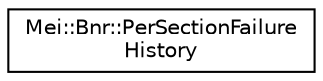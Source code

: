 digraph "Graphical Class Hierarchy"
{
  edge [fontname="Helvetica",fontsize="10",labelfontname="Helvetica",labelfontsize="10"];
  node [fontname="Helvetica",fontsize="10",shape=record];
  rankdir="LR";
  Node1 [label="Mei::Bnr::PerSectionFailure\lHistory",height=0.2,width=0.4,color="black", fillcolor="white", style="filled",URL="$a00134.html",tooltip="Per section failure history. "];
}
